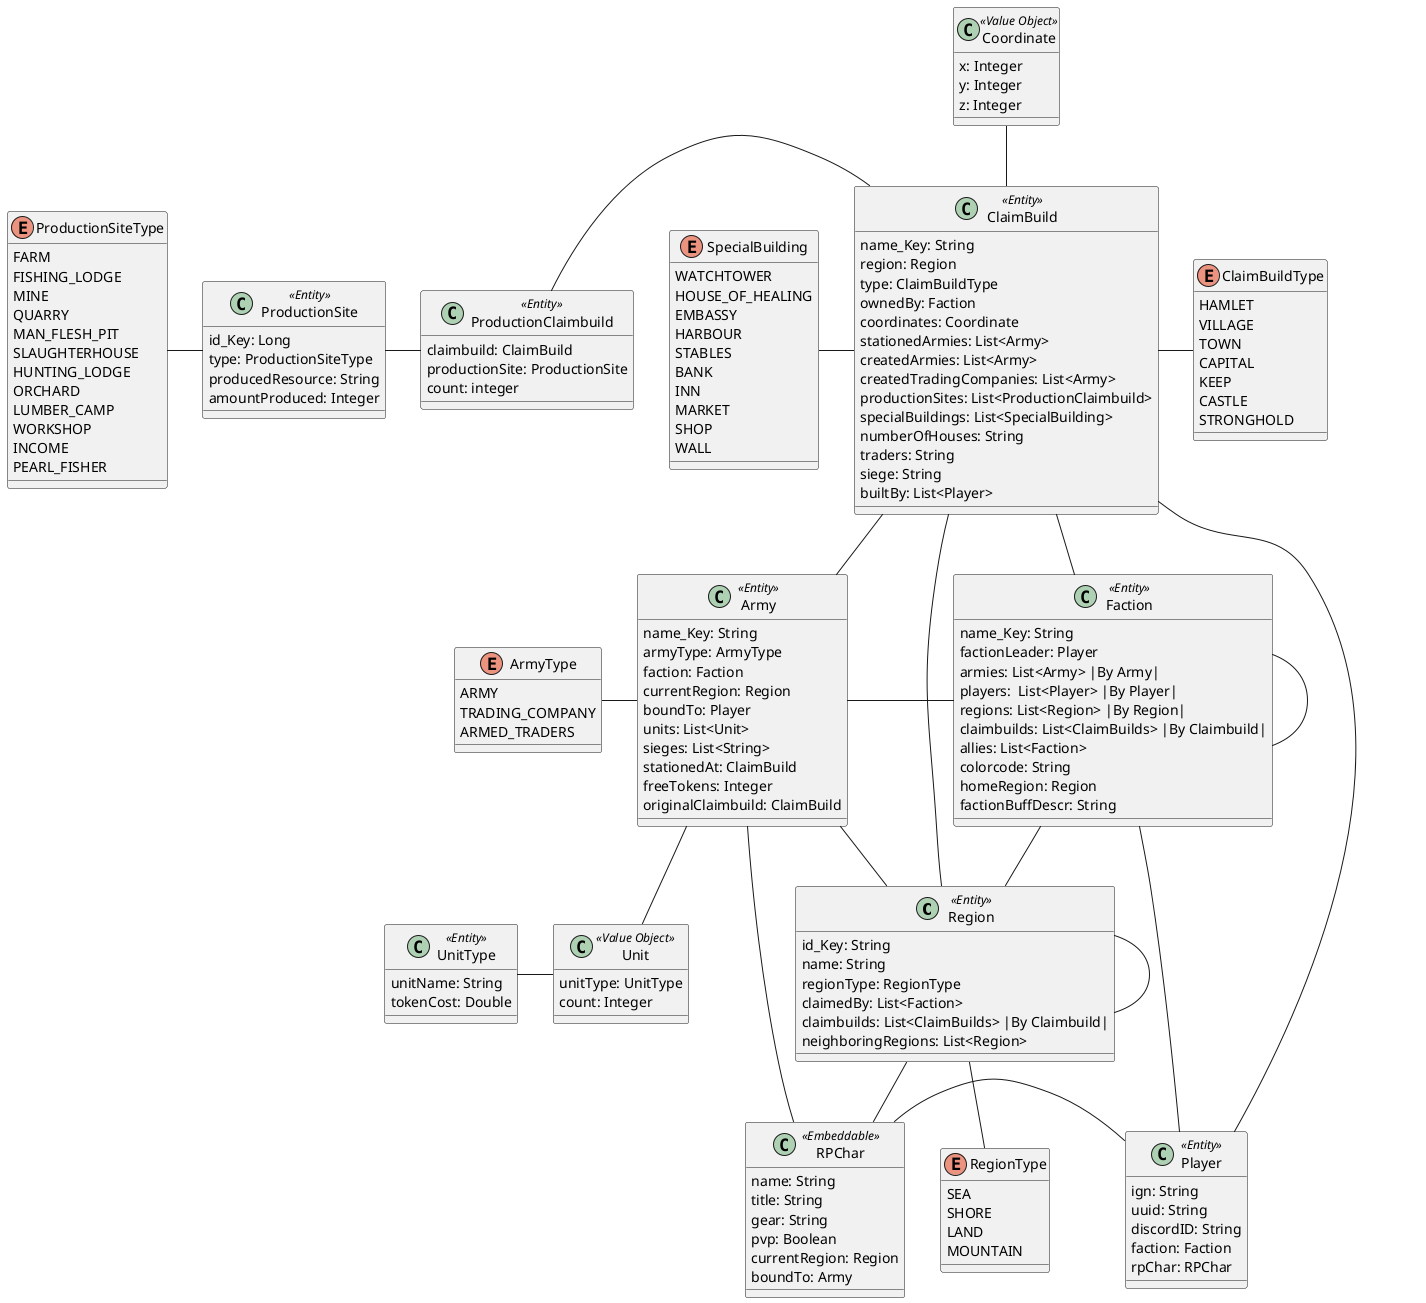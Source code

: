 @startuml
class Region <<Entity>> {
    id_Key: String
    name: String
    regionType: RegionType
    claimedBy: List<Faction>
    claimbuilds: List<ClaimBuilds> |By Claimbuild|
    neighboringRegions: List<Region>
}

enum RegionType {
    SEA
    SHORE
    LAND
    MOUNTAIN
}

class ClaimBuild <<Entity>> {
    name_Key: String
    region: Region
    type: ClaimBuildType
    ownedBy: Faction
    coordinates: Coordinate
    stationedArmies: List<Army>
    createdArmies: List<Army>
    createdTradingCompanies: List<Army>
    productionSites: List<ProductionClaimbuild>
    specialBuildings: List<SpecialBuilding>
    numberOfHouses: String
    traders: String
    siege: String
    builtBy: List<Player>
}

enum ClaimBuildType {
    HAMLET
    VILLAGE
    TOWN
    CAPITAL
    KEEP
    CASTLE
    STRONGHOLD
}

class Faction <<Entity>> {
    name_Key: String
    factionLeader: Player
    armies: List<Army> |By Army|
    players:  List<Player> |By Player|
    regions: List<Region> |By Region|
    claimbuilds: List<ClaimBuilds> |By Claimbuild|
    allies: List<Faction>
    colorcode: String
    homeRegion: Region
    factionBuffDescr: String
}

class Player <<Entity>> {
    ign: String
    uuid: String
    discordID: String
    faction: Faction
    rpChar: RPChar
}

class RPChar <<Embeddable>> {
    name: String
    title: String
    gear: String
    pvp: Boolean
    currentRegion: Region
    boundTo: Army
}

class Coordinate <<Value Object>> {
    x: Integer
    y: Integer
    z: Integer
}

class ProductionSite <<Entity>> {
    id_Key: Long
    type: ProductionSiteType
    producedResource: String
    amountProduced: Integer
}

class ProductionClaimbuild <<Entity>> {
    claimbuild: ClaimBuild
    productionSite: ProductionSite
    count: integer
}

enum ProductionSiteType {
    FARM
    FISHING_LODGE
    MINE
    QUARRY
    MAN_FLESH_PIT
    SLAUGHTERHOUSE
    HUNTING_LODGE
    ORCHARD
    LUMBER_CAMP
    WORKSHOP
    INCOME
    PEARL_FISHER
}

enum SpecialBuilding {
    WATCHTOWER
    HOUSE_OF_HEALING
    EMBASSY
    HARBOUR
    STABLES
    BANK
    INN
    MARKET
    SHOP
    WALL
}

class Army <<Entity>> {
    name_Key: String
    armyType: ArmyType
    faction: Faction
    currentRegion: Region
    boundTo: Player
    units: List<Unit>
    sieges: List<String>
    stationedAt: ClaimBuild
    freeTokens: Integer
    originalClaimbuild: ClaimBuild
}

enum ArmyType {
    ARMY
    TRADING_COMPANY
    ARMED_TRADERS
}

class Unit <<Value Object>> {
    unitType: UnitType
    count: Integer
}

class UnitType <<Entity>> {
    unitName: String
    tokenCost: Double
}

Region -  ClaimBuild
Region - Region
Region -down- RPChar
RegionType -up- Region

Faction -down- Region
Faction -right Player
Faction -left Army
Faction -up- ClaimBuild
Faction - Faction

ClaimBuild - Player
ClaimBuild -right- ClaimBuildType
ClaimBuild -up- Coordinate
ClaimBuild - Army

ProductionSite - ProductionClaimbuild
ProductionClaimbuild - ClaimBuild
SpecialBuilding - ClaimBuild

ProductionSite -left- ProductionSiteType


RPChar - Player

Army -down- Unit
Army - Region
Army - RPChar

ArmyType - Army

UnitType - Unit

@enduml